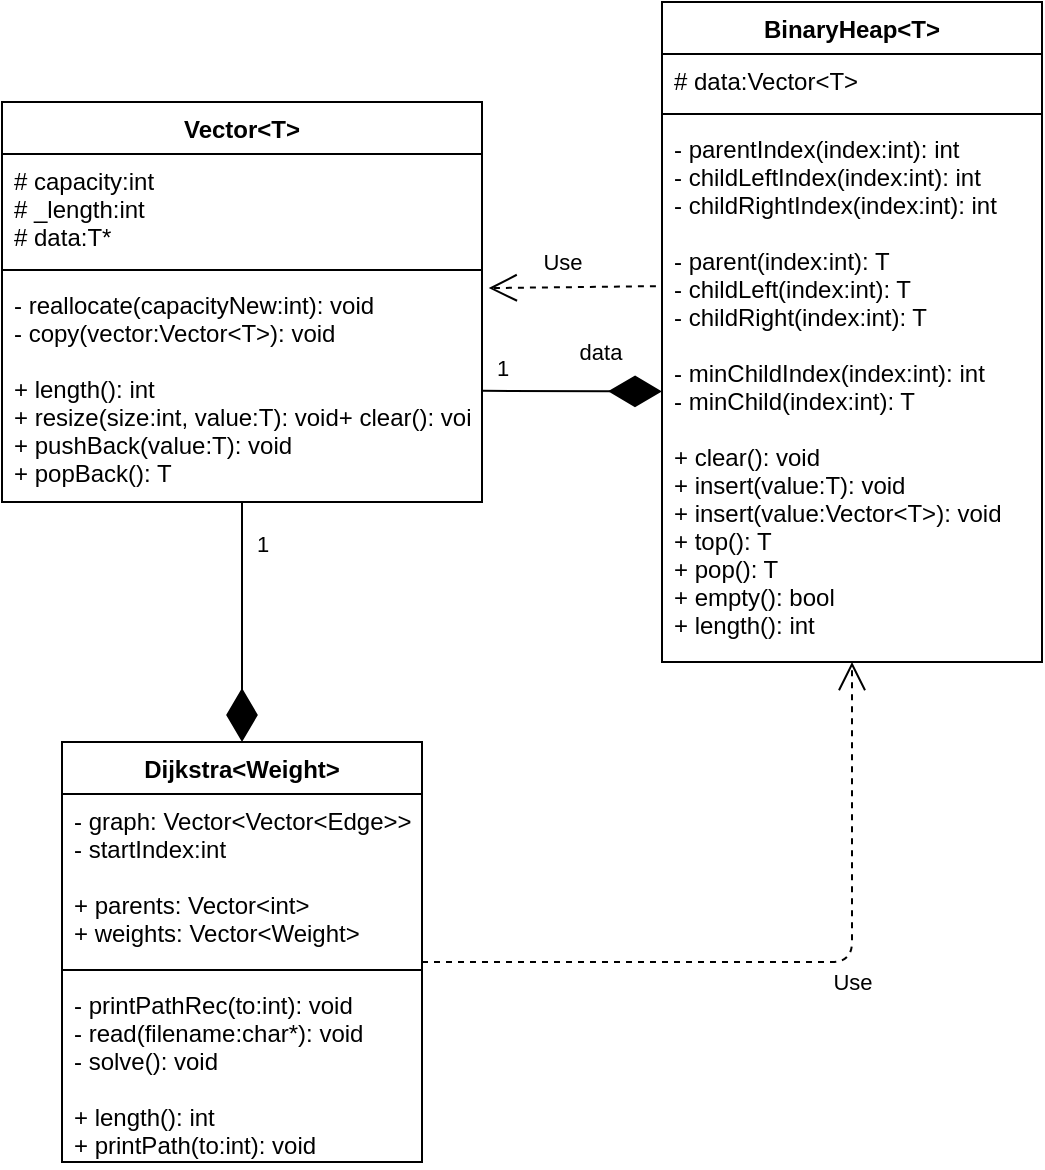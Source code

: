 <mxfile version="14.5.1" type="device"><diagram name="Page-1" id="c4acf3e9-155e-7222-9cf6-157b1a14988f"><mxGraphModel dx="702" dy="766" grid="1" gridSize="10" guides="1" tooltips="1" connect="1" arrows="1" fold="1" page="1" pageScale="1" pageWidth="850" pageHeight="1100" background="#ffffff" math="0" shadow="0"><root><mxCell id="0"/><mxCell id="1" parent="0"/><mxCell id="u4KF9Zo-amMVWzDoykRx-2" value="Vector&lt;T&gt;" style="swimlane;fontStyle=1;align=center;verticalAlign=top;childLayout=stackLayout;horizontal=1;startSize=26;horizontalStack=0;resizeParent=1;resizeParentMax=0;resizeLast=0;collapsible=1;marginBottom=0;" vertex="1" parent="1"><mxGeometry x="10" y="200" width="240" height="200" as="geometry"/></mxCell><mxCell id="u4KF9Zo-amMVWzDoykRx-3" value="# capacity:int&#xA;# _length:int&#xA;# data:T*&#xA;" style="text;strokeColor=none;fillColor=none;align=left;verticalAlign=top;spacingLeft=4;spacingRight=4;overflow=hidden;rotatable=0;points=[[0,0.5],[1,0.5]];portConstraint=eastwest;" vertex="1" parent="u4KF9Zo-amMVWzDoykRx-2"><mxGeometry y="26" width="240" height="54" as="geometry"/></mxCell><mxCell id="u4KF9Zo-amMVWzDoykRx-4" value="" style="line;strokeWidth=1;fillColor=none;align=left;verticalAlign=middle;spacingTop=-1;spacingLeft=3;spacingRight=3;rotatable=0;labelPosition=right;points=[];portConstraint=eastwest;" vertex="1" parent="u4KF9Zo-amMVWzDoykRx-2"><mxGeometry y="80" width="240" height="8" as="geometry"/></mxCell><mxCell id="u4KF9Zo-amMVWzDoykRx-5" value="- reallocate(capacityNew:int): void&#xA;- copy(vector:Vector&lt;T&gt;): void&#xA;&#xA;+ length(): int&#xA;+ resize(size:int, value:T): void+ clear(): void&#xA;+ pushBack(value:T): void&#xA;+ popBack(): T&#xA;" style="text;strokeColor=none;fillColor=none;align=left;verticalAlign=top;spacingLeft=4;spacingRight=4;overflow=hidden;rotatable=0;points=[[0,0.5],[1,0.5]];portConstraint=eastwest;" vertex="1" parent="u4KF9Zo-amMVWzDoykRx-2"><mxGeometry y="88" width="240" height="112" as="geometry"/></mxCell><mxCell id="u4KF9Zo-amMVWzDoykRx-6" value="BinaryHeap&lt;T&gt;" style="swimlane;fontStyle=1;align=center;verticalAlign=top;childLayout=stackLayout;horizontal=1;startSize=26;horizontalStack=0;resizeParent=1;resizeParentMax=0;resizeLast=0;collapsible=1;marginBottom=0;" vertex="1" parent="1"><mxGeometry x="340" y="150" width="190" height="330" as="geometry"/></mxCell><mxCell id="u4KF9Zo-amMVWzDoykRx-7" value="# data:Vector&lt;T&gt;" style="text;strokeColor=none;fillColor=none;align=left;verticalAlign=top;spacingLeft=4;spacingRight=4;overflow=hidden;rotatable=0;points=[[0,0.5],[1,0.5]];portConstraint=eastwest;" vertex="1" parent="u4KF9Zo-amMVWzDoykRx-6"><mxGeometry y="26" width="190" height="26" as="geometry"/></mxCell><mxCell id="u4KF9Zo-amMVWzDoykRx-8" value="" style="line;strokeWidth=1;fillColor=none;align=left;verticalAlign=middle;spacingTop=-1;spacingLeft=3;spacingRight=3;rotatable=0;labelPosition=right;points=[];portConstraint=eastwest;" vertex="1" parent="u4KF9Zo-amMVWzDoykRx-6"><mxGeometry y="52" width="190" height="8" as="geometry"/></mxCell><mxCell id="u4KF9Zo-amMVWzDoykRx-9" value="- parentIndex(index:int): int&#xA;- childLeftIndex(index:int): int&#xA;- childRightIndex(index:int): int&#xA;&#xA;- parent(index:int): T&#xA;- childLeft(index:int): T&#xA;- childRight(index:int): T&#xA;&#xA;- minChildIndex(index:int): int&#xA;- minChild(index:int): T&#xA;&#xA;+ clear(): void&#xA;+ insert(value:T): void&#xA;+ insert(value:Vector&lt;T&gt;): void&#xA;+ top(): T&#xA;+ pop(): T&#xA;+ empty(): bool&#xA;+ length(): int&#xA;&#xA;" style="text;strokeColor=none;fillColor=none;align=left;verticalAlign=top;spacingLeft=4;spacingRight=4;overflow=hidden;rotatable=0;points=[[0,0.5],[1,0.5]];portConstraint=eastwest;" vertex="1" parent="u4KF9Zo-amMVWzDoykRx-6"><mxGeometry y="60" width="190" height="270" as="geometry"/></mxCell><mxCell id="u4KF9Zo-amMVWzDoykRx-11" value="" style="endArrow=diamondThin;endFill=1;endSize=24;html=1;" edge="1" parent="1" source="u4KF9Zo-amMVWzDoykRx-5" target="u4KF9Zo-amMVWzDoykRx-9"><mxGeometry width="160" relative="1" as="geometry"><mxPoint x="300" y="260" as="sourcePoint"/><mxPoint x="450" y="249.5" as="targetPoint"/></mxGeometry></mxCell><mxCell id="u4KF9Zo-amMVWzDoykRx-12" value="&lt;div&gt;1&lt;/div&gt;" style="edgeLabel;html=1;align=center;verticalAlign=middle;resizable=0;points=[];" vertex="1" connectable="0" parent="u4KF9Zo-amMVWzDoykRx-11"><mxGeometry x="-0.786" relative="1" as="geometry"><mxPoint y="-11.95" as="offset"/></mxGeometry></mxCell><mxCell id="u4KF9Zo-amMVWzDoykRx-15" value="data" style="edgeLabel;html=1;align=center;verticalAlign=middle;resizable=0;points=[];" vertex="1" connectable="0" parent="u4KF9Zo-amMVWzDoykRx-11"><mxGeometry x="0.314" y="-2" relative="1" as="geometry"><mxPoint y="-21.67" as="offset"/></mxGeometry></mxCell><mxCell id="u4KF9Zo-amMVWzDoykRx-14" value="Use" style="endArrow=open;endSize=12;dashed=1;html=1;exitX=-0.016;exitY=0.304;exitDx=0;exitDy=0;exitPerimeter=0;entryX=1.014;entryY=0.045;entryDx=0;entryDy=0;entryPerimeter=0;" edge="1" parent="1" source="u4KF9Zo-amMVWzDoykRx-9" target="u4KF9Zo-amMVWzDoykRx-5"><mxGeometry x="0.123" y="-13" width="160" relative="1" as="geometry"><mxPoint x="220" y="280" as="sourcePoint"/><mxPoint x="314" y="283" as="targetPoint"/><mxPoint as="offset"/></mxGeometry></mxCell><mxCell id="u4KF9Zo-amMVWzDoykRx-16" value="Dijkstra&lt;Weight&gt;" style="swimlane;fontStyle=1;align=center;verticalAlign=top;childLayout=stackLayout;horizontal=1;startSize=26;horizontalStack=0;resizeParent=1;resizeParentMax=0;resizeLast=0;collapsible=1;marginBottom=0;" vertex="1" parent="1"><mxGeometry x="40" y="520" width="180" height="210" as="geometry"/></mxCell><mxCell id="u4KF9Zo-amMVWzDoykRx-17" value="- graph: Vector&lt;Vector&lt;Edge&gt;&gt;&#xA;- startIndex:int&#xA;&#xA;+ parents: Vector&lt;int&gt;&#xA;+ weights: Vector&lt;Weight&gt;&#xA;&#xA;" style="text;strokeColor=none;fillColor=none;align=left;verticalAlign=top;spacingLeft=4;spacingRight=4;overflow=hidden;rotatable=0;points=[[0,0.5],[1,0.5]];portConstraint=eastwest;" vertex="1" parent="u4KF9Zo-amMVWzDoykRx-16"><mxGeometry y="26" width="180" height="84" as="geometry"/></mxCell><mxCell id="u4KF9Zo-amMVWzDoykRx-18" value="" style="line;strokeWidth=1;fillColor=none;align=left;verticalAlign=middle;spacingTop=-1;spacingLeft=3;spacingRight=3;rotatable=0;labelPosition=right;points=[];portConstraint=eastwest;" vertex="1" parent="u4KF9Zo-amMVWzDoykRx-16"><mxGeometry y="110" width="180" height="8" as="geometry"/></mxCell><mxCell id="u4KF9Zo-amMVWzDoykRx-19" value="- printPathRec(to:int): void&#xA;- read(filename:char*): void&#xA;- solve(): void&#xA;&#xA;+ length(): int&#xA;+ printPath(to:int): void&#xA;&#xA;" style="text;strokeColor=none;fillColor=none;align=left;verticalAlign=top;spacingLeft=4;spacingRight=4;overflow=hidden;rotatable=0;points=[[0,0.5],[1,0.5]];portConstraint=eastwest;" vertex="1" parent="u4KF9Zo-amMVWzDoykRx-16"><mxGeometry y="118" width="180" height="92" as="geometry"/></mxCell><mxCell id="u4KF9Zo-amMVWzDoykRx-20" value="" style="endArrow=diamondThin;endFill=1;endSize=24;html=1;entryX=0.5;entryY=0;entryDx=0;entryDy=0;" edge="1" parent="1" source="u4KF9Zo-amMVWzDoykRx-5" target="u4KF9Zo-amMVWzDoykRx-16"><mxGeometry width="160" relative="1" as="geometry"><mxPoint x="530" y="324.5" as="sourcePoint"/><mxPoint x="640" y="325" as="targetPoint"/></mxGeometry></mxCell><mxCell id="u4KF9Zo-amMVWzDoykRx-21" value="1" style="edgeLabel;html=1;align=center;verticalAlign=middle;resizable=0;points=[];" vertex="1" connectable="0" parent="u4KF9Zo-amMVWzDoykRx-20"><mxGeometry x="-0.728" y="3" relative="1" as="geometry"><mxPoint x="7" y="4" as="offset"/></mxGeometry></mxCell><mxCell id="u4KF9Zo-amMVWzDoykRx-22" value="Use" style="endArrow=open;endSize=12;dashed=1;html=1;exitX=1;exitY=1;exitDx=0;exitDy=0;exitPerimeter=0;entryX=0.5;entryY=1;entryDx=0;entryDy=0;" edge="1" parent="1" source="u4KF9Zo-amMVWzDoykRx-17" target="u4KF9Zo-amMVWzDoykRx-6"><mxGeometry x="0.178" y="-10" width="160" relative="1" as="geometry"><mxPoint x="130" y="500" as="sourcePoint"/><mxPoint x="290" y="500" as="targetPoint"/><Array as="points"><mxPoint x="435" y="630"/></Array><mxPoint x="-10" y="10" as="offset"/></mxGeometry></mxCell></root></mxGraphModel></diagram></mxfile>